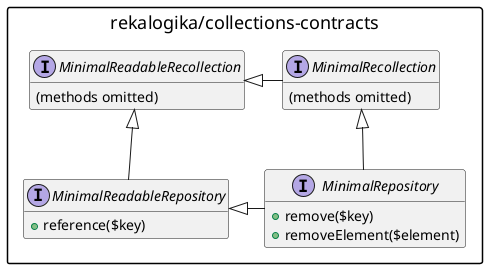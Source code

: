 @startuml minimal-repository

skinparam packageStyle rectangle
hide empty methods
hide empty attributes

<style>
title {
    HorizontalAlignment left
    FontSize 18
    FontStyle normal
}
</style>

package "rekalogika/collections-contracts" {
    interface MinimalReadableRecollection {
        (methods omitted)
    }

    interface MinimalRecollection {
        (methods omitted)
    }

    MinimalReadableRecollection <|- MinimalRecollection

    interface MinimalReadableRepository {
        +reference($key)
    }

    MinimalReadableRecollection <|-- MinimalReadableRepository

    interface MinimalRepository {
        +remove($key)
        +removeElement($element)
    }

    MinimalReadableRepository <|- MinimalRepository
    MinimalRecollection <|-- MinimalRepository
}

@enduml